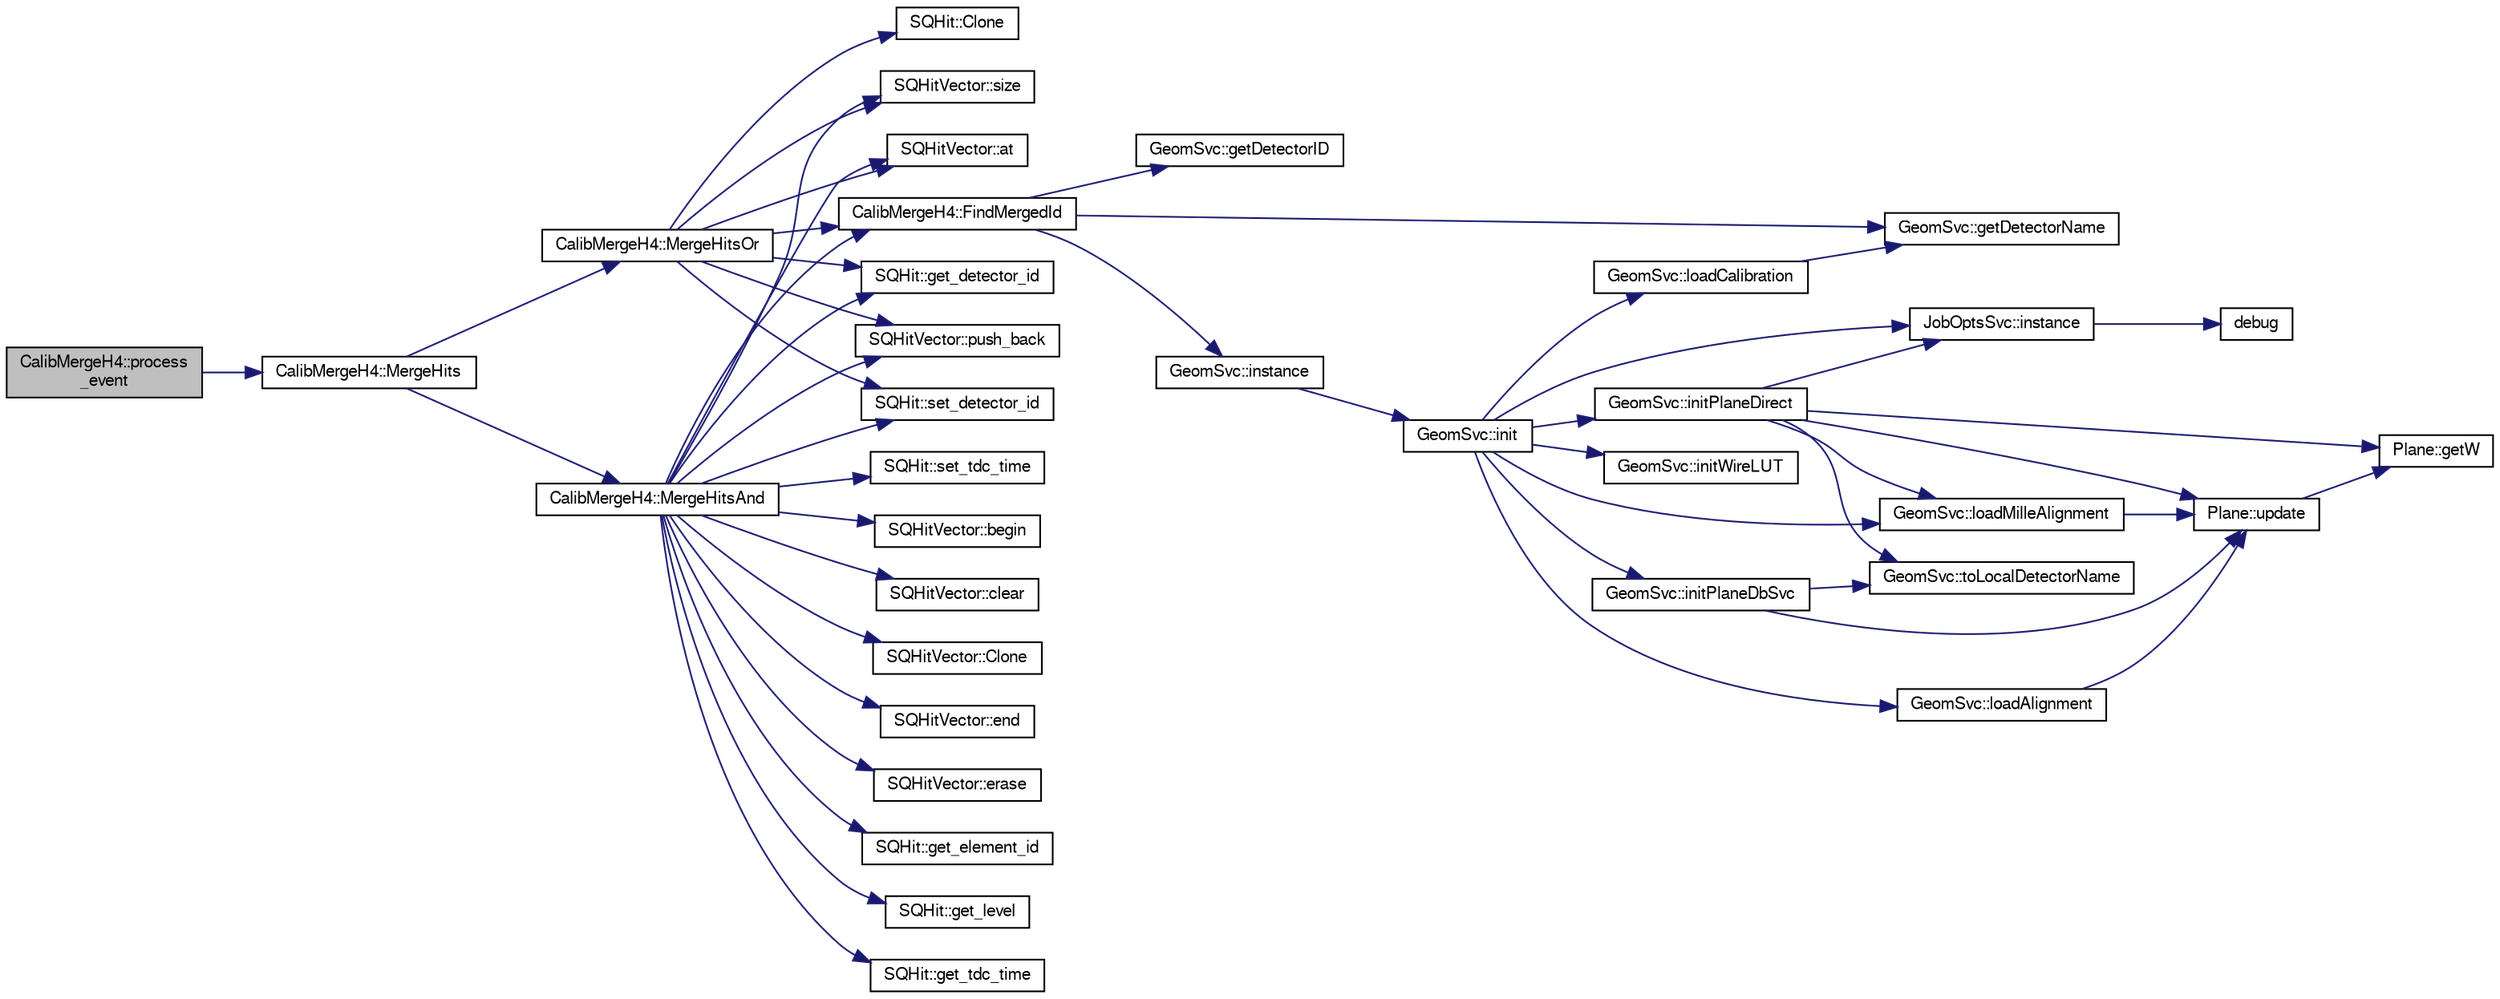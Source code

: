 digraph "CalibMergeH4::process_event"
{
  bgcolor="transparent";
  edge [fontname="FreeSans",fontsize="10",labelfontname="FreeSans",labelfontsize="10"];
  node [fontname="FreeSans",fontsize="10",shape=record];
  rankdir="LR";
  Node1 [label="CalibMergeH4::process\l_event",height=0.2,width=0.4,color="black", fillcolor="grey75", style="filled" fontcolor="black"];
  Node1 -> Node2 [color="midnightblue",fontsize="10",style="solid",fontname="FreeSans"];
  Node2 [label="CalibMergeH4::MergeHits",height=0.2,width=0.4,color="black",URL="$df/d49/classCalibMergeH4.html#a7a0917c307806ea9966b30af1be934fd"];
  Node2 -> Node3 [color="midnightblue",fontsize="10",style="solid",fontname="FreeSans"];
  Node3 [label="CalibMergeH4::MergeHitsAnd",height=0.2,width=0.4,color="black",URL="$df/d49/classCalibMergeH4.html#a04cb3900f6782caa8dcb187a50b06ec0"];
  Node3 -> Node4 [color="midnightblue",fontsize="10",style="solid",fontname="FreeSans"];
  Node4 [label="SQHitVector::at",height=0.2,width=0.4,color="black",URL="$d9/dbc/classSQHitVector.html#a77ceaf92de0b9ab85eafad0770d0db4b"];
  Node3 -> Node5 [color="midnightblue",fontsize="10",style="solid",fontname="FreeSans"];
  Node5 [label="SQHitVector::begin",height=0.2,width=0.4,color="black",URL="$d9/dbc/classSQHitVector.html#a194d01789d543dd623068b46c450e434"];
  Node3 -> Node6 [color="midnightblue",fontsize="10",style="solid",fontname="FreeSans"];
  Node6 [label="SQHitVector::clear",height=0.2,width=0.4,color="black",URL="$d9/dbc/classSQHitVector.html#a19f0a08d5d20b975a5411f6c477280ec"];
  Node3 -> Node7 [color="midnightblue",fontsize="10",style="solid",fontname="FreeSans"];
  Node7 [label="SQHitVector::Clone",height=0.2,width=0.4,color="black",URL="$d9/dbc/classSQHitVector.html#a80bec3a0e39b5618485e7bbee65a2e17"];
  Node3 -> Node8 [color="midnightblue",fontsize="10",style="solid",fontname="FreeSans"];
  Node8 [label="SQHitVector::end",height=0.2,width=0.4,color="black",URL="$d9/dbc/classSQHitVector.html#afc94725c2663f4280cabaa5754a57f17"];
  Node3 -> Node9 [color="midnightblue",fontsize="10",style="solid",fontname="FreeSans"];
  Node9 [label="SQHitVector::erase",height=0.2,width=0.4,color="black",URL="$d9/dbc/classSQHitVector.html#a52842b5cab692cf37da5eef1e22a8d65"];
  Node3 -> Node10 [color="midnightblue",fontsize="10",style="solid",fontname="FreeSans"];
  Node10 [label="CalibMergeH4::FindMergedId",height=0.2,width=0.4,color="black",URL="$df/d49/classCalibMergeH4.html#a651755d39b1030cacdbf52a52ef67c63"];
  Node10 -> Node11 [color="midnightblue",fontsize="10",style="solid",fontname="FreeSans"];
  Node11 [label="GeomSvc::getDetectorID",height=0.2,width=0.4,color="black",URL="$d0/da0/classGeomSvc.html#a3e4f40789e9b2a98477ab8e8191d5ff2",tooltip="Get the plane position. "];
  Node10 -> Node12 [color="midnightblue",fontsize="10",style="solid",fontname="FreeSans"];
  Node12 [label="GeomSvc::getDetectorName",height=0.2,width=0.4,color="black",URL="$d0/da0/classGeomSvc.html#a64fde7dce7f3df7cf534796d7da4ecdb"];
  Node10 -> Node13 [color="midnightblue",fontsize="10",style="solid",fontname="FreeSans"];
  Node13 [label="GeomSvc::instance",height=0.2,width=0.4,color="black",URL="$d0/da0/classGeomSvc.html#a2b7ecf5467120206b9479654c48ad7c4",tooltip="singlton instance "];
  Node13 -> Node14 [color="midnightblue",fontsize="10",style="solid",fontname="FreeSans"];
  Node14 [label="GeomSvc::init",height=0.2,width=0.4,color="black",URL="$d0/da0/classGeomSvc.html#a96ec4efc82cbaed0b5623e4dd69385b6",tooltip="Initialization, either from MySQL or from ascii file. "];
  Node14 -> Node15 [color="midnightblue",fontsize="10",style="solid",fontname="FreeSans"];
  Node15 [label="GeomSvc::initPlaneDbSvc",height=0.2,width=0.4,color="black",URL="$d0/da0/classGeomSvc.html#adbe1473f9b3a8ff942da8d7d8ee28322"];
  Node15 -> Node16 [color="midnightblue",fontsize="10",style="solid",fontname="FreeSans"];
  Node16 [label="GeomSvc::toLocalDetectorName",height=0.2,width=0.4,color="black",URL="$d0/da0/classGeomSvc.html#a315e886f05db8254ed7d320706e268e6",tooltip="Convert the official detectorName to local detectorName. "];
  Node15 -> Node17 [color="midnightblue",fontsize="10",style="solid",fontname="FreeSans"];
  Node17 [label="Plane::update",height=0.2,width=0.4,color="black",URL="$dc/d90/classPlane.html#a7fbb07f76503fe057772e01f542afc32"];
  Node17 -> Node18 [color="midnightblue",fontsize="10",style="solid",fontname="FreeSans"];
  Node18 [label="Plane::getW",height=0.2,width=0.4,color="black",URL="$dc/d90/classPlane.html#a48ab3a309bee8c386464b36a7593df16"];
  Node14 -> Node19 [color="midnightblue",fontsize="10",style="solid",fontname="FreeSans"];
  Node19 [label="GeomSvc::initPlaneDirect",height=0.2,width=0.4,color="black",URL="$d0/da0/classGeomSvc.html#a0d550b9f787318d57cdae9db2d04d6fb"];
  Node19 -> Node20 [color="midnightblue",fontsize="10",style="solid",fontname="FreeSans"];
  Node20 [label="JobOptsSvc::instance",height=0.2,width=0.4,color="black",URL="$d8/d62/classJobOptsSvc.html#aeb0d694dc08274aa90b0d6b1ee8384cb",tooltip="singlton instance "];
  Node20 -> Node21 [color="midnightblue",fontsize="10",style="solid",fontname="FreeSans"];
  Node21 [label="debug",height=0.2,width=0.4,color="black",URL="$dd/d23/JobOptsSvc_8cxx.html#a71e70a8ecc08c35494b083076d2ace7b"];
  Node19 -> Node16 [color="midnightblue",fontsize="10",style="solid",fontname="FreeSans"];
  Node19 -> Node17 [color="midnightblue",fontsize="10",style="solid",fontname="FreeSans"];
  Node19 -> Node22 [color="midnightblue",fontsize="10",style="solid",fontname="FreeSans"];
  Node22 [label="GeomSvc::loadMilleAlignment",height=0.2,width=0.4,color="black",URL="$d0/da0/classGeomSvc.html#a418543d7b33fc95092b2cd4a7496f1b8"];
  Node22 -> Node17 [color="midnightblue",fontsize="10",style="solid",fontname="FreeSans"];
  Node19 -> Node18 [color="midnightblue",fontsize="10",style="solid",fontname="FreeSans"];
  Node14 -> Node20 [color="midnightblue",fontsize="10",style="solid",fontname="FreeSans"];
  Node14 -> Node23 [color="midnightblue",fontsize="10",style="solid",fontname="FreeSans"];
  Node23 [label="GeomSvc::loadAlignment",height=0.2,width=0.4,color="black",URL="$d0/da0/classGeomSvc.html#ab6c810e39b86ce66a4be6a596b4d54b8"];
  Node23 -> Node17 [color="midnightblue",fontsize="10",style="solid",fontname="FreeSans"];
  Node14 -> Node22 [color="midnightblue",fontsize="10",style="solid",fontname="FreeSans"];
  Node14 -> Node24 [color="midnightblue",fontsize="10",style="solid",fontname="FreeSans"];
  Node24 [label="GeomSvc::loadCalibration",height=0.2,width=0.4,color="black",URL="$d0/da0/classGeomSvc.html#abc60088ed5985a796f5df18ae4299661"];
  Node24 -> Node12 [color="midnightblue",fontsize="10",style="solid",fontname="FreeSans"];
  Node14 -> Node25 [color="midnightblue",fontsize="10",style="solid",fontname="FreeSans"];
  Node25 [label="GeomSvc::initWireLUT",height=0.2,width=0.4,color="black",URL="$d0/da0/classGeomSvc.html#a0c78d3ac904cfbb367e96c73f176630d"];
  Node3 -> Node26 [color="midnightblue",fontsize="10",style="solid",fontname="FreeSans"];
  Node26 [label="SQHit::get_detector_id",height=0.2,width=0.4,color="black",URL="$de/d79/classSQHit.html#acae7667f8a85fd1de5ae611b8c51fb33"];
  Node3 -> Node27 [color="midnightblue",fontsize="10",style="solid",fontname="FreeSans"];
  Node27 [label="SQHit::get_element_id",height=0.2,width=0.4,color="black",URL="$de/d79/classSQHit.html#a4ce14b27ab63d03e5f3aab541b2efe26"];
  Node3 -> Node28 [color="midnightblue",fontsize="10",style="solid",fontname="FreeSans"];
  Node28 [label="SQHit::get_level",height=0.2,width=0.4,color="black",URL="$de/d79/classSQHit.html#a13aacfea8dac7c8772a17601e758081e"];
  Node3 -> Node29 [color="midnightblue",fontsize="10",style="solid",fontname="FreeSans"];
  Node29 [label="SQHit::get_tdc_time",height=0.2,width=0.4,color="black",URL="$de/d79/classSQHit.html#aeba3ae619e5aaf5da416508413dd5e47"];
  Node3 -> Node30 [color="midnightblue",fontsize="10",style="solid",fontname="FreeSans"];
  Node30 [label="SQHitVector::push_back",height=0.2,width=0.4,color="black",URL="$d9/dbc/classSQHitVector.html#aeefecc59b07f9082de2629256f5d4675"];
  Node3 -> Node31 [color="midnightblue",fontsize="10",style="solid",fontname="FreeSans"];
  Node31 [label="SQHit::set_detector_id",height=0.2,width=0.4,color="black",URL="$de/d79/classSQHit.html#a9497f045fe7b60f98f6d62c75aa58c36"];
  Node3 -> Node32 [color="midnightblue",fontsize="10",style="solid",fontname="FreeSans"];
  Node32 [label="SQHit::set_tdc_time",height=0.2,width=0.4,color="black",URL="$de/d79/classSQHit.html#a9b0e74b024716ff77dcec3f480f2434b"];
  Node3 -> Node33 [color="midnightblue",fontsize="10",style="solid",fontname="FreeSans"];
  Node33 [label="SQHitVector::size",height=0.2,width=0.4,color="black",URL="$d9/dbc/classSQHitVector.html#a7c3abb0e9b5625a54b979de9427a377f"];
  Node2 -> Node34 [color="midnightblue",fontsize="10",style="solid",fontname="FreeSans"];
  Node34 [label="CalibMergeH4::MergeHitsOr",height=0.2,width=0.4,color="black",URL="$df/d49/classCalibMergeH4.html#a15ba392457b428ba62c20e0b0cb39d7a"];
  Node34 -> Node4 [color="midnightblue",fontsize="10",style="solid",fontname="FreeSans"];
  Node34 -> Node35 [color="midnightblue",fontsize="10",style="solid",fontname="FreeSans"];
  Node35 [label="SQHit::Clone",height=0.2,width=0.4,color="black",URL="$de/d79/classSQHit.html#ab75c6c19b8933ec4a092cd4774aaa873"];
  Node34 -> Node10 [color="midnightblue",fontsize="10",style="solid",fontname="FreeSans"];
  Node34 -> Node26 [color="midnightblue",fontsize="10",style="solid",fontname="FreeSans"];
  Node34 -> Node30 [color="midnightblue",fontsize="10",style="solid",fontname="FreeSans"];
  Node34 -> Node31 [color="midnightblue",fontsize="10",style="solid",fontname="FreeSans"];
  Node34 -> Node33 [color="midnightblue",fontsize="10",style="solid",fontname="FreeSans"];
}
